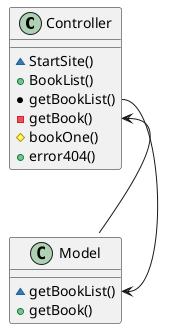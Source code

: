 @startuml
class Controller {
    ~StartSite()
    +BookList()
    *getBookList() 
    -getBook()
    #bookOne()
    +error404()
}
 
class Model {
    ~getBookList()
    +getBook()
}
 
Controller::getBookList --> Model::getBookList
Model::getbook --> Controller::getBook
@enduml
